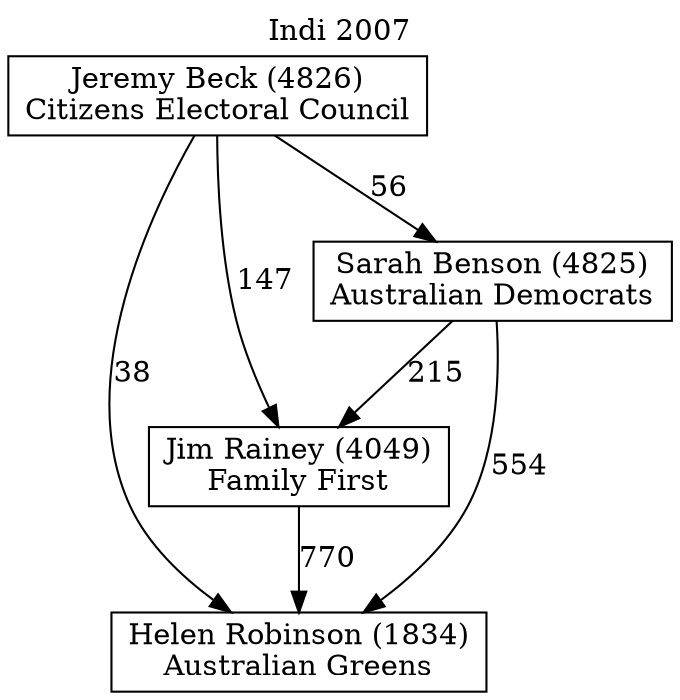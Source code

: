 // House preference flow
digraph "Helen Robinson (1834)_Indi_2007" {
	graph [label="Indi 2007" labelloc=t mclimit=10]
	node [shape=box]
	"Helen Robinson (1834)" [label="Helen Robinson (1834)
Australian Greens"]
	"Jeremy Beck (4826)" [label="Jeremy Beck (4826)
Citizens Electoral Council"]
	"Jim Rainey (4049)" [label="Jim Rainey (4049)
Family First"]
	"Sarah Benson (4825)" [label="Sarah Benson (4825)
Australian Democrats"]
	"Jeremy Beck (4826)" -> "Helen Robinson (1834)" [label=38]
	"Jeremy Beck (4826)" -> "Jim Rainey (4049)" [label=147]
	"Jeremy Beck (4826)" -> "Sarah Benson (4825)" [label=56]
	"Jim Rainey (4049)" -> "Helen Robinson (1834)" [label=770]
	"Sarah Benson (4825)" -> "Helen Robinson (1834)" [label=554]
	"Sarah Benson (4825)" -> "Jim Rainey (4049)" [label=215]
}
